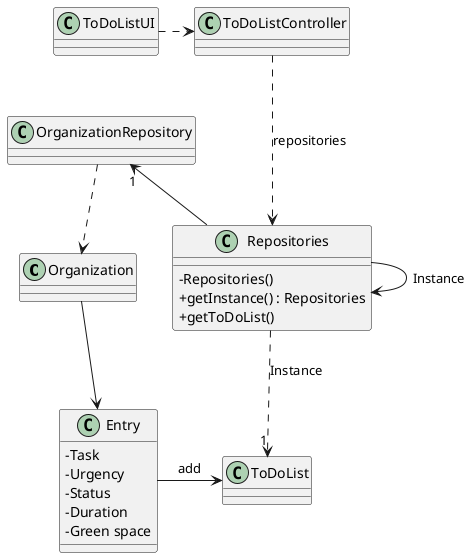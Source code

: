 @startuml
'skinparam monochrome true
skinparam packageStyle rectangle
skinparam shadowing false
skinparam linetype polyline
'skinparam linetype orto

skinparam classAttributeIconSize 0

'left to right direction

class Organization{

}

class ToDoListUI{

}


class ToDoListController{

}

class Repositories{
    - Repositories()
    + getInstance() : Repositories
    + getToDoList()
}

class ToDoList{

}

class Entry{
    -Task
    -Urgency
    -Status
    -Duration
    -Green space
}

ToDoListUI .right-> ToDoListController
Organization -down-> Entry
Repositories .down-> "1" ToDoList: Instance
Entry -> ToDoList: add
OrganizationRepository .down-> Organization
ToDoListController -.down-> Repositories : repositories
Repositories -left-> "1" OrganizationRepository
Repositories -> Repositories: Instance

@enduml
